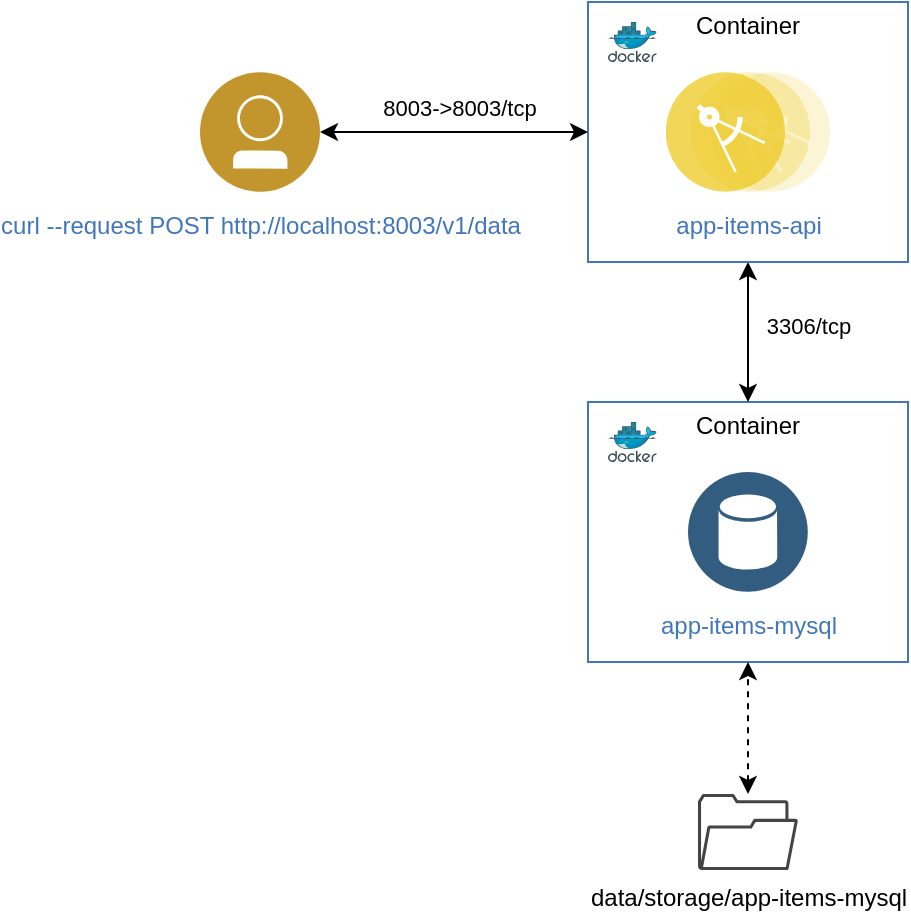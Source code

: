 <mxfile version="13.6.2" type="device"><diagram id="rf8g9T1p2Rc-a0I5eAY5" name="Page-1"><mxGraphModel dx="1106" dy="848" grid="1" gridSize="10" guides="1" tooltips="1" connect="1" arrows="1" fold="1" page="1" pageScale="1" pageWidth="827" pageHeight="1169" math="0" shadow="0"><root><mxCell id="0"/><mxCell id="1" parent="0"/><mxCell id="BWsW6-dS5wr797gE0fyP-13" value="" style="group" parent="1" vertex="1" connectable="0"><mxGeometry x="500" y="430" width="160" height="130" as="geometry"/></mxCell><mxCell id="BWsW6-dS5wr797gE0fyP-8" value="" style="group" parent="BWsW6-dS5wr797gE0fyP-13" vertex="1" connectable="0"><mxGeometry width="160" height="130" as="geometry"/></mxCell><mxCell id="BWsW6-dS5wr797gE0fyP-9" value="Container" style="fontStyle=0;verticalAlign=top;align=center;spacingTop=-2;fillColor=none;rounded=0;whiteSpace=wrap;html=1;strokeColor=#4376BB;strokeWidth=1;dashed=0;container=1;collapsible=0;expand=0;recursiveResize=0;" parent="BWsW6-dS5wr797gE0fyP-8" vertex="1"><mxGeometry width="160" height="130" as="geometry"/></mxCell><mxCell id="BWsW6-dS5wr797gE0fyP-10" value="" style="aspect=fixed;html=1;points=[];align=center;image;fontSize=12;image=img/lib/mscae/Docker.svg;" parent="BWsW6-dS5wr797gE0fyP-9" vertex="1"><mxGeometry x="10" y="10" width="24.39" height="20" as="geometry"/></mxCell><mxCell id="gug7VaNfoch2mu8zrOiq-4" value="app-items-mysql" style="aspect=fixed;perimeter=ellipsePerimeter;html=1;align=center;shadow=0;dashed=0;fontColor=#4277BB;labelBackgroundColor=#ffffff;fontSize=12;spacingTop=3;image;image=img/lib/ibm/data/data_services.svg;" parent="BWsW6-dS5wr797gE0fyP-9" vertex="1"><mxGeometry x="50" y="35" width="60" height="60" as="geometry"/></mxCell><mxCell id="BWsW6-dS5wr797gE0fyP-15" value="" style="html=1;labelBackgroundColor=#ffffff;startArrow=classic;startFill=1;startSize=6;endArrow=classic;endFill=1;endSize=6;jettySize=auto;orthogonalLoop=1;strokeWidth=1;fontSize=14;exitX=0.5;exitY=0;exitDx=0;exitDy=0;" parent="1" source="BWsW6-dS5wr797gE0fyP-9" edge="1"><mxGeometry width="60" height="60" relative="1" as="geometry"><mxPoint x="500" y="460" as="sourcePoint"/><mxPoint x="580" y="360" as="targetPoint"/></mxGeometry></mxCell><mxCell id="BWsW6-dS5wr797gE0fyP-24" value="3306/tcp" style="edgeLabel;html=1;align=center;verticalAlign=middle;resizable=0;points=[];" parent="BWsW6-dS5wr797gE0fyP-15" vertex="1" connectable="0"><mxGeometry x="0.086" y="-1" relative="1" as="geometry"><mxPoint x="29" as="offset"/></mxGeometry></mxCell><mxCell id="BWsW6-dS5wr797gE0fyP-21" value="data/storage/app-items-mysql" style="pointerEvents=1;shadow=0;dashed=0;html=1;strokeColor=none;fillColor=#434445;aspect=fixed;labelPosition=center;verticalLabelPosition=bottom;verticalAlign=top;align=center;outlineConnect=0;shape=mxgraph.vvd.folder;" parent="1" vertex="1"><mxGeometry x="555" y="626" width="50" height="38" as="geometry"/></mxCell><mxCell id="BWsW6-dS5wr797gE0fyP-23" value="" style="html=1;labelBackgroundColor=#ffffff;startArrow=classic;startFill=1;startSize=6;endArrow=classic;endFill=1;endSize=6;jettySize=auto;orthogonalLoop=1;strokeWidth=1;dashed=1;fontSize=14;entryX=0.5;entryY=1;entryDx=0;entryDy=0;" parent="1" source="BWsW6-dS5wr797gE0fyP-21" target="BWsW6-dS5wr797gE0fyP-9" edge="1"><mxGeometry width="60" height="60" relative="1" as="geometry"><mxPoint x="380" y="460" as="sourcePoint"/><mxPoint x="440" y="400" as="targetPoint"/></mxGeometry></mxCell><mxCell id="p4RMZWMNSw3f6kKqjP-f-6" value="" style="group" vertex="1" connectable="0" parent="1"><mxGeometry x="500" y="230" width="160" height="130" as="geometry"/></mxCell><mxCell id="p4RMZWMNSw3f6kKqjP-f-7" value="" style="group" vertex="1" connectable="0" parent="p4RMZWMNSw3f6kKqjP-f-6"><mxGeometry width="160" height="130" as="geometry"/></mxCell><mxCell id="p4RMZWMNSw3f6kKqjP-f-8" value="Container" style="fontStyle=0;verticalAlign=top;align=center;spacingTop=-2;fillColor=none;rounded=0;whiteSpace=wrap;html=1;strokeColor=#4376BB;strokeWidth=1;dashed=0;container=1;collapsible=0;expand=0;recursiveResize=0;" vertex="1" parent="p4RMZWMNSw3f6kKqjP-f-7"><mxGeometry width="160" height="130" as="geometry"/></mxCell><mxCell id="p4RMZWMNSw3f6kKqjP-f-9" value="" style="aspect=fixed;html=1;points=[];align=center;image;fontSize=12;image=img/lib/mscae/Docker.svg;" vertex="1" parent="p4RMZWMNSw3f6kKqjP-f-8"><mxGeometry x="10" y="10" width="24.39" height="20" as="geometry"/></mxCell><mxCell id="p4RMZWMNSw3f6kKqjP-f-10" value="app-items-api" style="aspect=fixed;perimeter=ellipsePerimeter;html=1;align=center;shadow=0;dashed=0;fontColor=#4277BB;labelBackgroundColor=#ffffff;fontSize=12;spacingTop=3;image;image=img/lib/ibm/applications/microservice.svg;" vertex="1" parent="p4RMZWMNSw3f6kKqjP-f-8"><mxGeometry x="38.9" y="35" width="82.2" height="60" as="geometry"/></mxCell><mxCell id="Zunr3PanSO7KgBuL_u5q-5" value="" style="shape=image;verticalLabelPosition=bottom;labelBackgroundColor=#ffffff;verticalAlign=top;aspect=fixed;imageAspect=0;image=https://cdn2.iconfinder.com/data/icons/nodejs-1/512/nodejs-512.png;" parent="p4RMZWMNSw3f6kKqjP-f-8" vertex="1"><mxGeometry x="130" width="30" height="30" as="geometry"/></mxCell><mxCell id="p4RMZWMNSw3f6kKqjP-f-11" value="curl --request POST http://localhost:8003/v1/data" style="aspect=fixed;perimeter=ellipsePerimeter;html=1;align=center;shadow=0;dashed=0;fontColor=#4277BB;labelBackgroundColor=#ffffff;fontSize=12;spacingTop=3;image;image=img/lib/ibm/users/user.svg;" vertex="1" parent="1"><mxGeometry x="306" y="265" width="60" height="60" as="geometry"/></mxCell><mxCell id="p4RMZWMNSw3f6kKqjP-f-12" value="" style="html=1;labelBackgroundColor=#ffffff;startArrow=classic;startFill=1;startSize=6;endArrow=classic;endFill=1;endSize=6;jettySize=auto;orthogonalLoop=1;strokeWidth=1;fontSize=14;entryX=0;entryY=0.5;entryDx=0;entryDy=0;exitX=1;exitY=0.5;exitDx=0;exitDy=0;" edge="1" parent="1" source="p4RMZWMNSw3f6kKqjP-f-11" target="p4RMZWMNSw3f6kKqjP-f-8"><mxGeometry width="60" height="60" relative="1" as="geometry"><mxPoint x="350" y="460" as="sourcePoint"/><mxPoint x="410" y="400" as="targetPoint"/></mxGeometry></mxCell><mxCell id="p4RMZWMNSw3f6kKqjP-f-14" value="8003-&amp;gt;8003/tcp&amp;nbsp;" style="edgeLabel;html=1;align=center;verticalAlign=middle;resizable=0;points=[];" vertex="1" connectable="0" parent="p4RMZWMNSw3f6kKqjP-f-12"><mxGeometry x="0.06" y="2" relative="1" as="geometry"><mxPoint y="-10" as="offset"/></mxGeometry></mxCell><mxCell id="p4RMZWMNSw3f6kKqjP-f-15" value="" style="shape=image;verticalLabelPosition=bottom;labelBackgroundColor=#ffffff;verticalAlign=top;aspect=fixed;imageAspect=0;image=https://raw.githubusercontent.com/docker-library/docs/master/mysql/logo.png;" vertex="1" parent="1"><mxGeometry x="621" y="436" width="29.57" height="20" as="geometry"/></mxCell></root></mxGraphModel></diagram></mxfile>